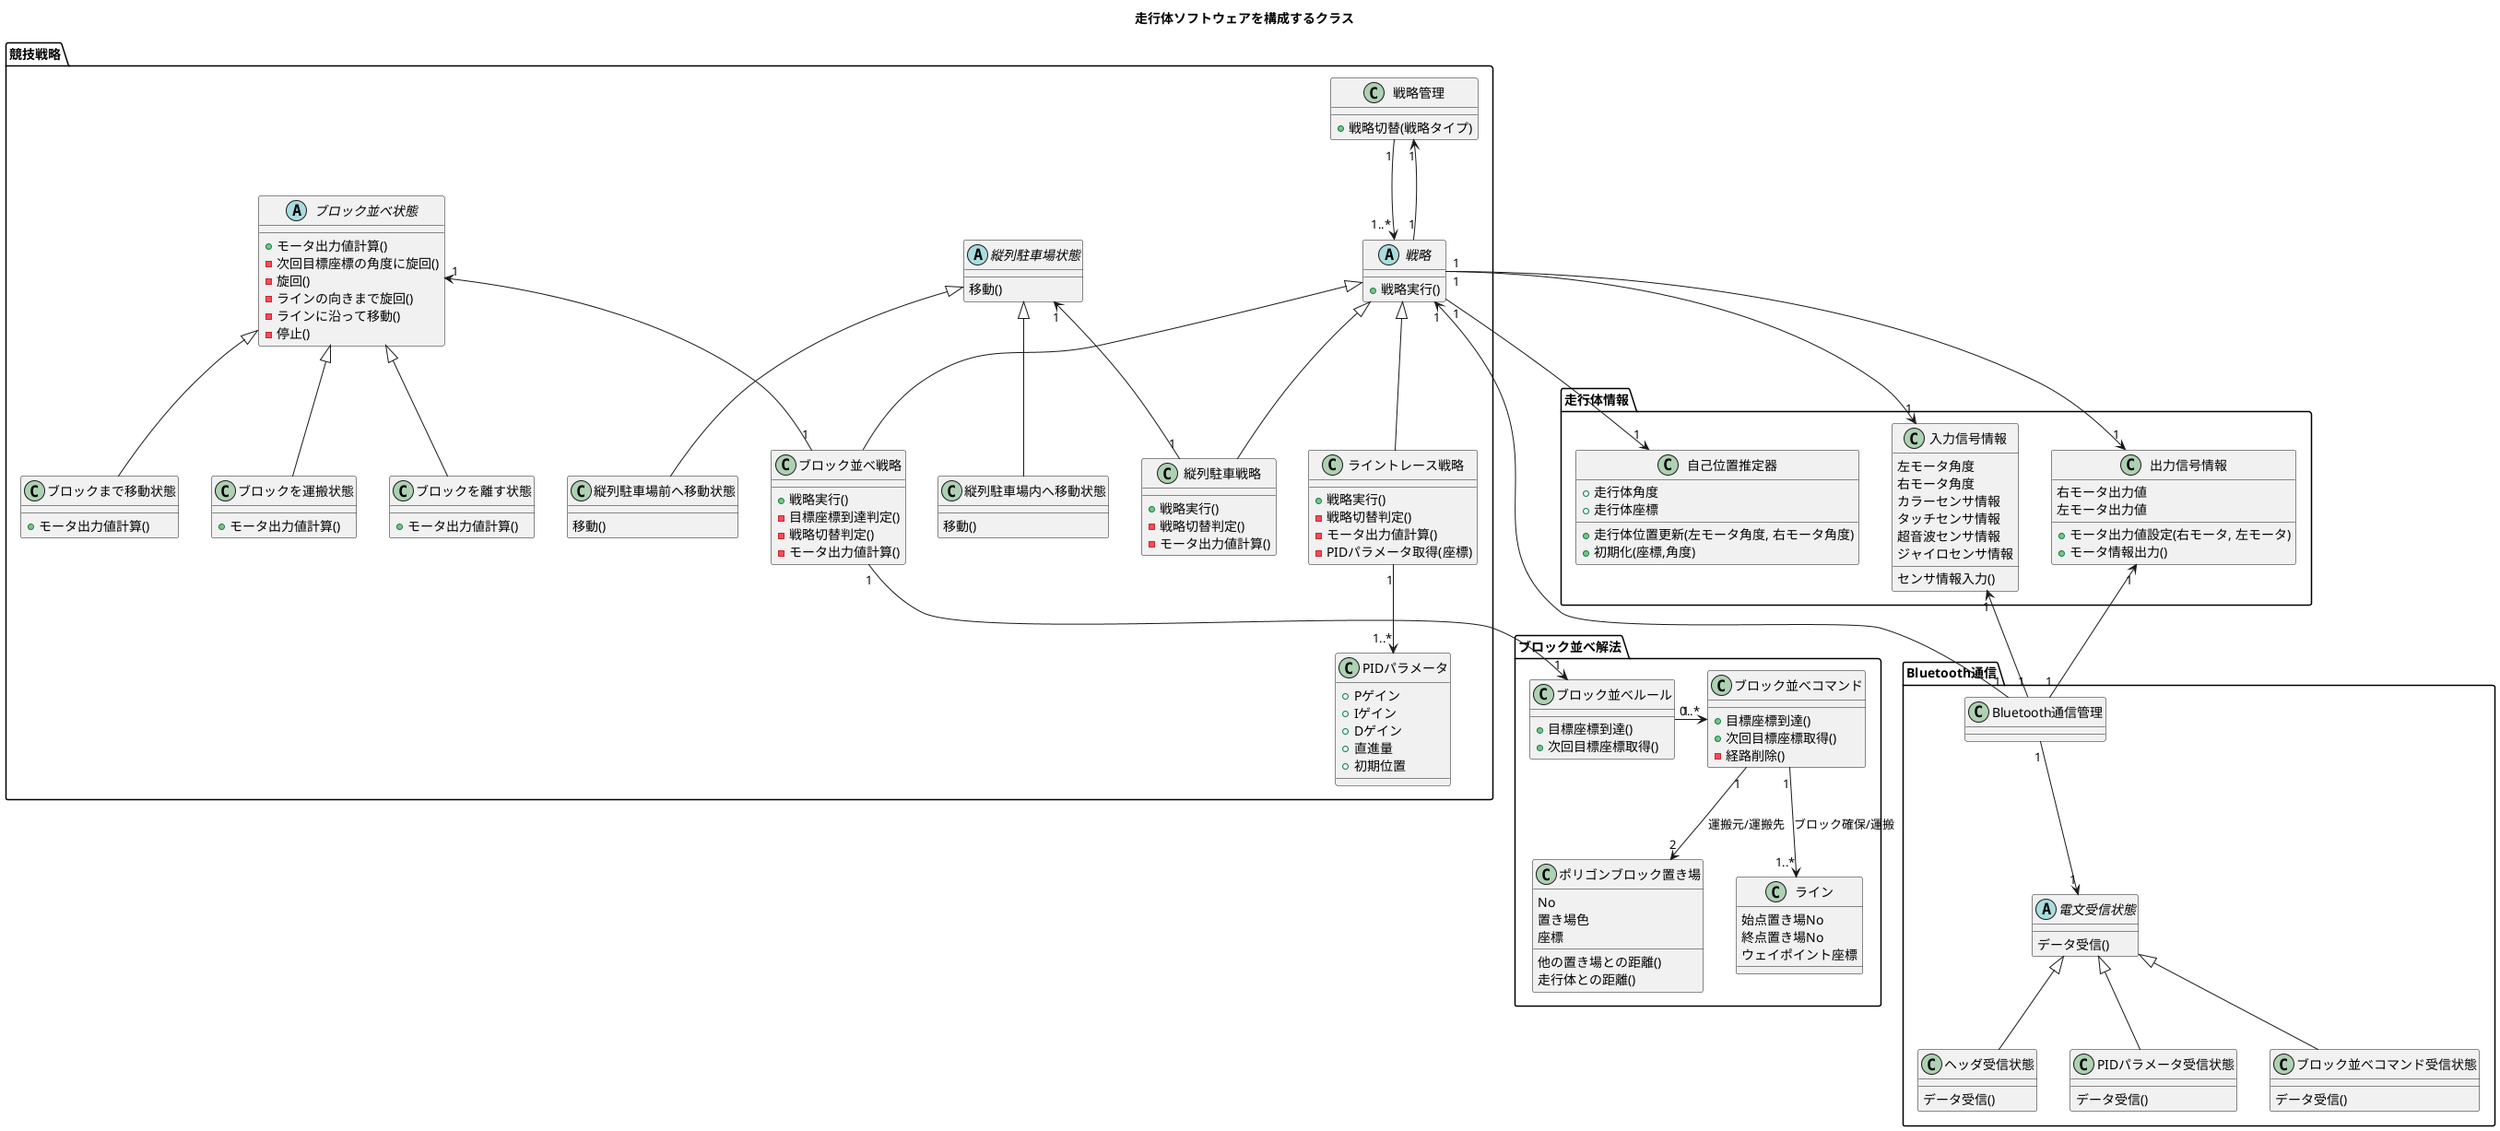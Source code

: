 @startuml

title 走行体ソフトウェアを構成するクラス

package 走行体情報{
    class 入力信号情報{
        左モータ角度
        右モータ角度
        カラーセンサ情報
        タッチセンサ情報
        超音波センサ情報
        ジャイロセンサ情報
        センサ情報入力()
    }

    class 出力信号情報{
        右モータ出力値
        左モータ出力値
        +モータ出力値設定(右モータ, 左モータ)
        +モータ情報出力()
    }

    class 自己位置推定器{
        +走行体角度
        +走行体座標
        +走行体位置更新(左モータ角度, 右モータ角度)
        +初期化(座標,角度)
    }
}

package Bluetooth通信{
    class Bluetooth通信管理{
    } 

    abstract 電文受信状態{
        データ受信()
    }

    class ヘッダ受信状態{
        データ受信()
    }

    class PIDパラメータ受信状態{
        データ受信()
    }

    class ブロック並べコマンド受信状態{
        データ受信()
    }

    Bluetooth通信管理 "1" --> "1" 電文受信状態
    電文受信状態 <|-- ヘッダ受信状態
    電文受信状態 <|-- PIDパラメータ受信状態
    電文受信状態 <|-- ブロック並べコマンド受信状態
}

    Bluetooth通信管理 "1" -u-> "1" 出力信号情報
    Bluetooth通信管理 "1" -u-> "1" 入力信号情報


package 競技戦略{
    class 戦略管理 {
        +戦略切替(戦略タイプ)
    }

    abstract 戦略{
        +戦略実行()
    }

    class ライントレース戦略{
        +戦略実行()
        -戦略切替判定()
        -モータ出力値計算()
        -PIDパラメータ取得(座標)

    }

    class PIDパラメータ{
        +Pゲイン
        +Iゲイン
        +Dゲイン
        +直進量
        +初期位置
    }

    class 縦列駐車戦略{
        +戦略実行()
        -戦略切替判定()
        -モータ出力値計算()

    }

    abstract 縦列駐車場状態{
        移動()
    }

    class 縦列駐車場前へ移動状態{
        移動()

    }

    class 縦列駐車場内へ移動状態{
        移動()
    }

    縦列駐車場状態 "1" <-d- "1" 縦列駐車戦略
    縦列駐車場状態 <|-- 縦列駐車場前へ移動状態
    縦列駐車場状態 <|-- 縦列駐車場内へ移動状態
    

    class block as "ブロック並べ戦略"{
        +戦略実行()
        -目標座標到達判定()
        -戦略切替判定()
        -モータ出力値計算()

    }

    abstract ブロック並べ状態{
        +モータ出力値計算()
        -次回目標座標の角度に旋回()
        -旋回()
        -ラインの向きまで旋回()
        -ラインに沿って移動()
        -停止()
    }

    class ブロックまで移動状態{
        +モータ出力値計算()
    }

    class ブロックを運搬状態{
        +モータ出力値計算()
    }

    class ブロックを離す状態{
        +モータ出力値計算()
    }

    ブロック並べ状態 "1" <-d- "1" block 
    ブロック並べ状態 <|-- ブロックまで移動状態
    ブロック並べ状態 <|-- ブロックを運搬状態
    ブロック並べ状態 <|-- ブロックを離す状態  
}

戦略管理 "1"-->"1..*" 戦略
戦略管理 "1" <-- "1" 戦略
戦略 <|-- 縦列駐車戦略
ライントレース戦略 "1"-->"1..*" PIDパラメータ
戦略 <|-- ライントレース戦略
戦略 "1" --> "1" 自己位置推定器  
戦略 "1" --> "1" 出力信号情報
戦略 "1" --> "1" 入力信号情報
Bluetooth通信管理 "1" --> "1" 戦略

package ブロック並べ解法{
    
    class rule as "ブロック並べルール"{
        +目標座標到達()
        +次回目標座標取得()

    }

    class command as "ブロック並べコマンド"{
        +目標座標到達()
        +次回目標座標取得()
        -経路削除()
    }

    class place as "ポリゴンブロック置き場"{
        No
        置き場色
        座標
        他の置き場との距離()
        走行体との距離()
    }

    class line as "ライン"{
        始点置き場No
        終点置き場No
        ウェイポイント座標
    }

    戦略 <|-- block
    block "1" --> "1" rule
    rule "1" ->  "0..*" command 
    command "1"-->"1..*" line: ブロック確保/運搬
    command "1"-->"2" place : 運搬元/運搬先

}

@enduml